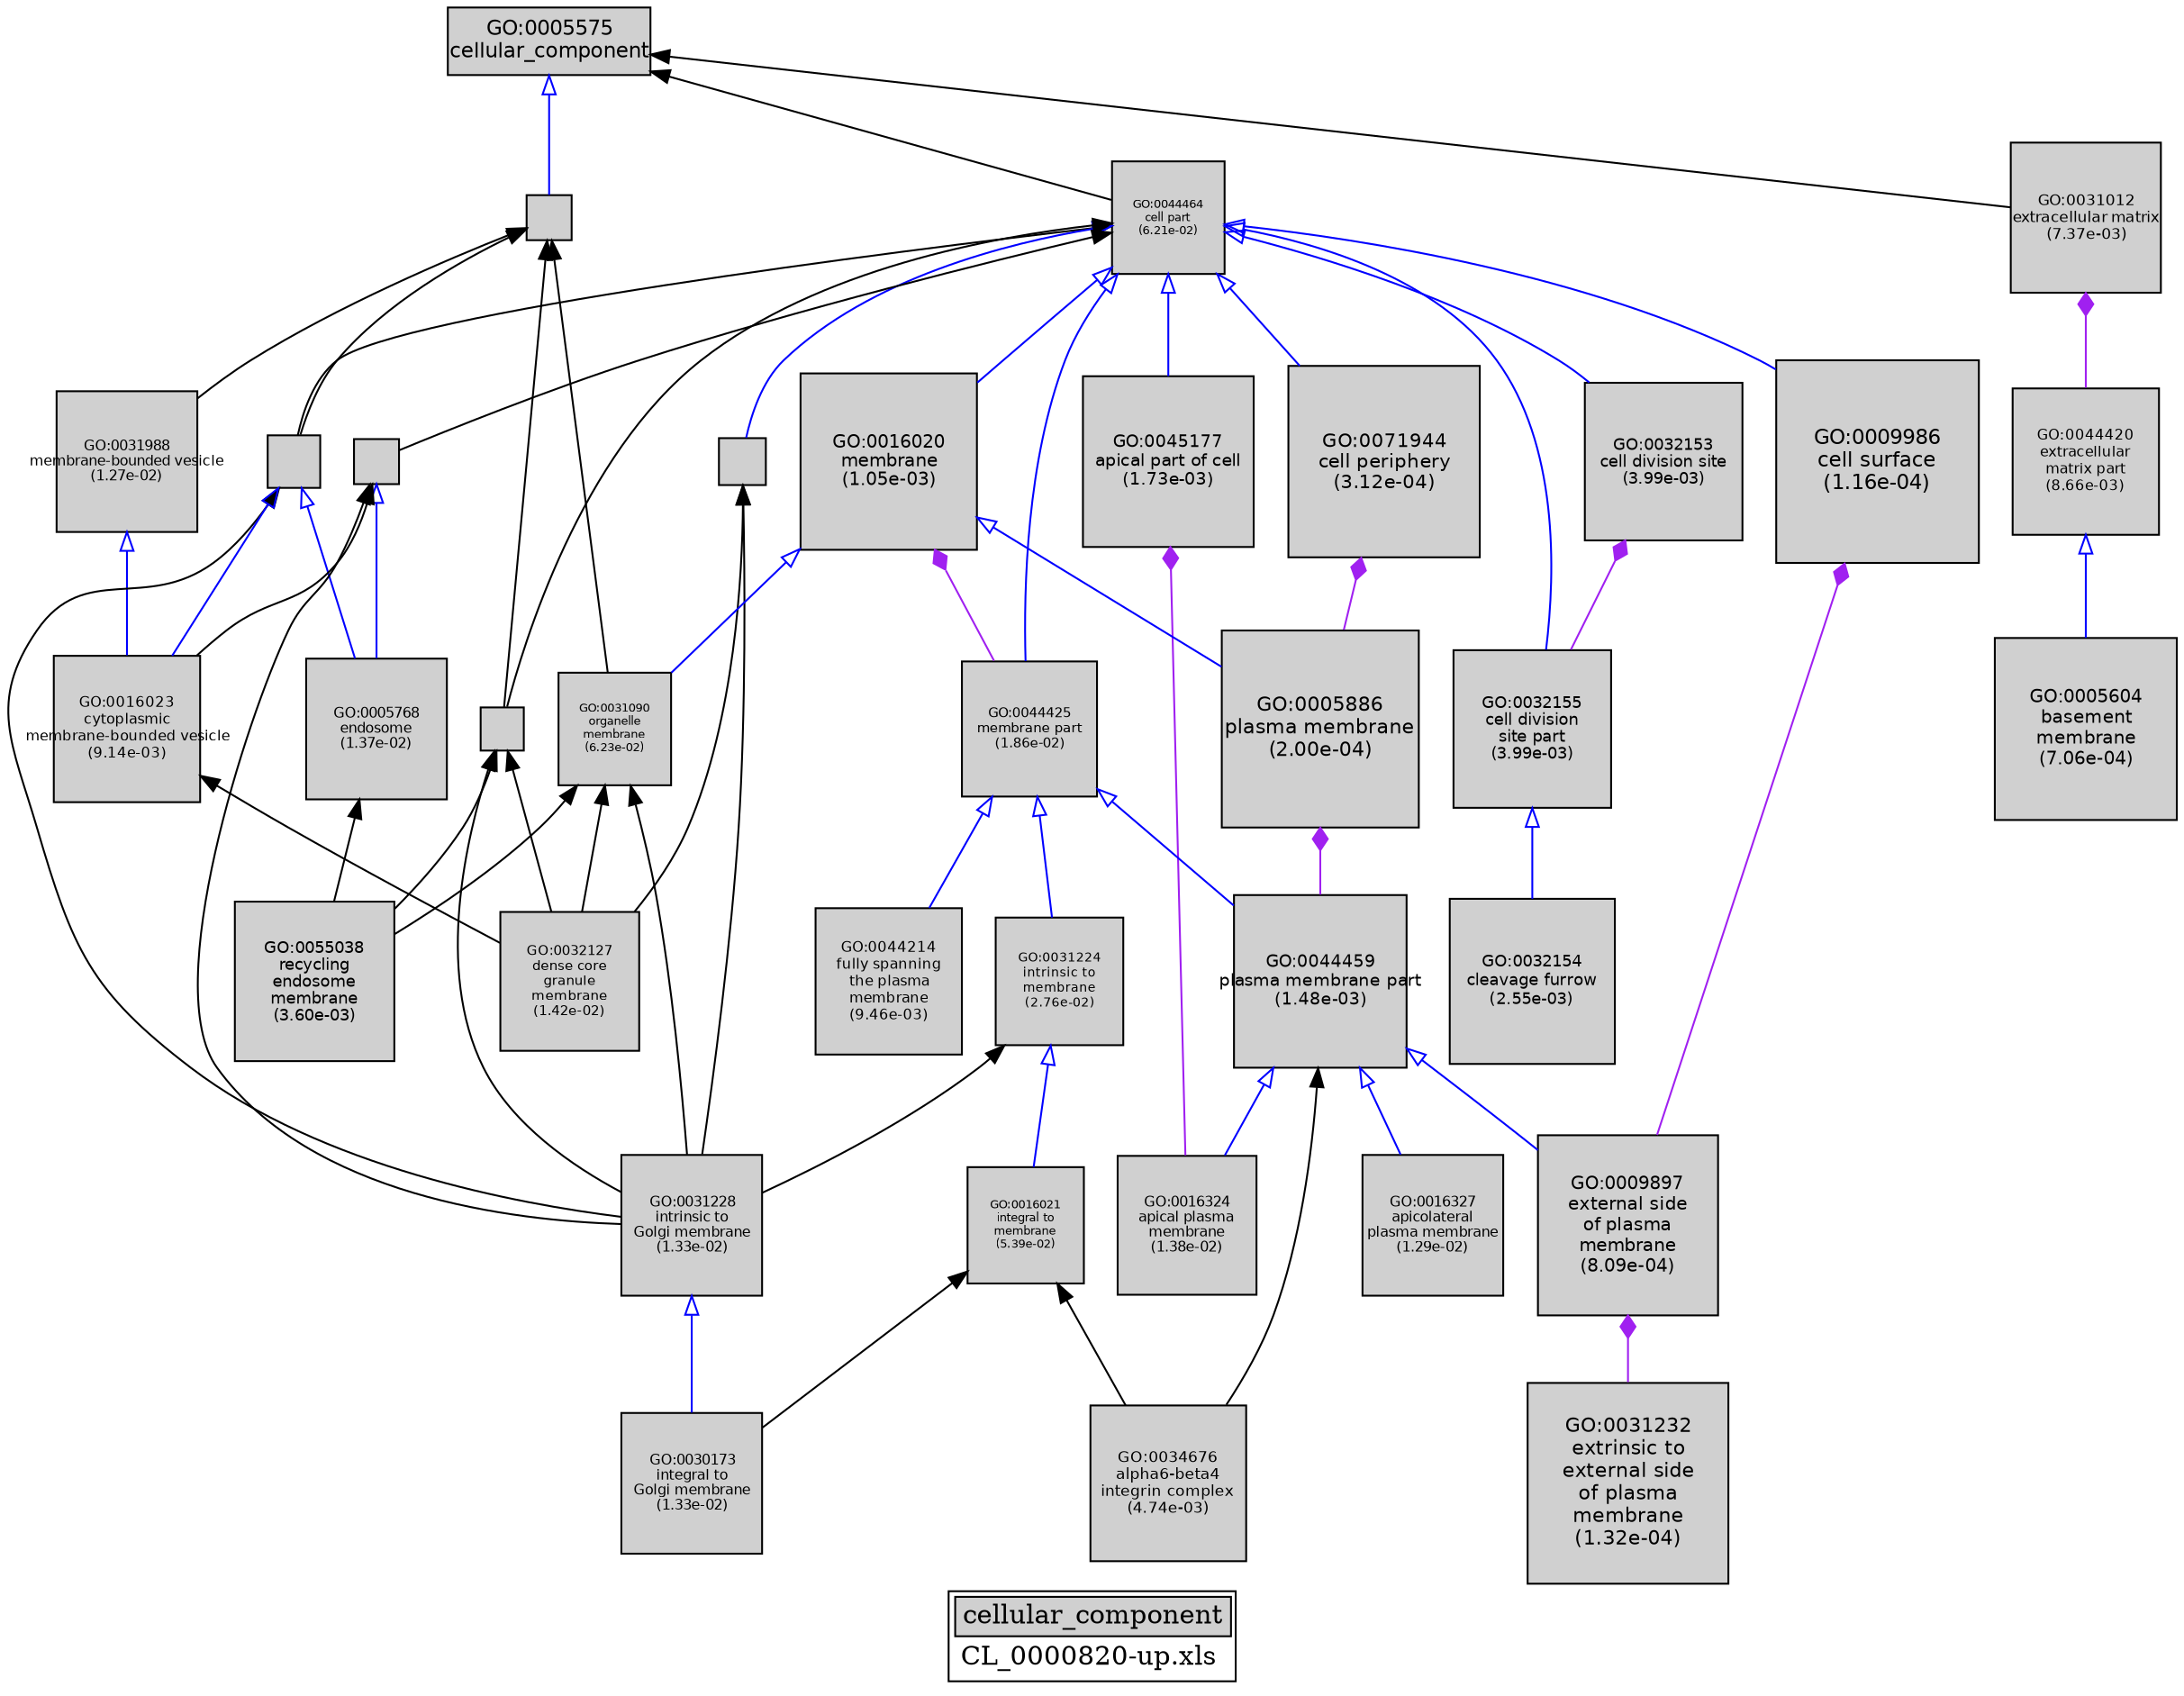 digraph "cellular_component" {
graph [ bgcolor = "#FFFFFF", label = <<TABLE COLOR="black" BGCOLOR="white"><TR><TD COLSPAN="2" BGCOLOR="#D0D0D0"><FONT COLOR="black">cellular_component</FONT></TD></TR><TR><TD BORDER="0">CL_0000820-up.xls</TD></TR></TABLE>> ];
node [ fontname = "Helvetica" ];

subgraph "nodes" {

node [ style = "filled", fixedsize = "true", width = 1, shape = "box", fontsize = 9, fillcolor = "#D0D0D0", fontcolor = "black", color = "black" ];

"GO:0031988" [ URL = "#GO:0031988", label = <<TABLE BORDER="0"><TR><TD>GO:0031988<BR/>membrane-bounded vesicle<BR/>(1.27e-02)</TD></TR></TABLE>>, width = 1.04365384347, shape = "box", fontsize = 7.51430767299, height = 1.04365384347 ];
"GO:0031228" [ URL = "#GO:0031228", label = <<TABLE BORDER="0"><TR><TD>GO:0031228<BR/>intrinsic to<BR/>Golgi membrane<BR/>(1.33e-02)</TD></TR></TABLE>>, width = 1.03846382931, shape = "box", fontsize = 7.47693957105, height = 1.03846382931 ];
"GO:0034676" [ URL = "#GO:0034676", label = <<TABLE BORDER="0"><TR><TD>GO:0034676<BR/>alpha6-beta4<BR/>integrin complex<BR/>(4.74e-03)</TD></TR></TABLE>>, width = 1.15446826544, shape = "box", fontsize = 8.31217151115, height = 1.15446826544 ];
"GO:0044464" [ URL = "#GO:0044464", label = <<TABLE BORDER="0"><TR><TD>GO:0044464<BR/>cell part<BR/>(6.21e-02)</TD></TR></TABLE>>, width = 0.834744180983, shape = "box", fontsize = 6.01015810308, height = 0.834744180983 ];
"GO:0043226" [ URL = "#GO:0043226", label = "", width = 0.334790569971, shape = "box", height = 0.334790569971 ];
"GO:0055038" [ URL = "#GO:0055038", label = <<TABLE BORDER="0"><TR><TD>GO:0055038<BR/>recycling<BR/>endosome<BR/>membrane<BR/>(3.60e-03)</TD></TR></TABLE>>, width = 1.18358757334, shape = "box", fontsize = 8.52183052804, height = 1.18358757334 ];
"GO:0031012" [ URL = "#GO:0031012", label = <<TABLE BORDER="0"><TR><TD>GO:0031012<BR/>extracellular matrix<BR/>(7.37e-03)</TD></TR></TABLE>>, width = 1.10616262399, shape = "box", fontsize = 7.96437089275, height = 1.10616262399 ];
"GO:0043231" [ URL = "#GO:0043231", label = "", width = 0.392413238534, shape = "box", height = 0.392413238534 ];
"GO:0009897" [ URL = "#GO:0009897", label = <<TABLE BORDER="0"><TR><TD>GO:0009897<BR/>external side<BR/>of plasma<BR/>membrane<BR/>(8.09e-04)</TD></TR></TABLE>>, width = 1.33039308166, shape = "box", fontsize = 9.57883018797, height = 1.33039308166 ];
"GO:0012505" [ URL = "#GO:0012505", label = "", width = 0.354090344551, shape = "box", height = 0.354090344551 ];
"GO:0031090" [ URL = "#GO:0031090", label = <<TABLE BORDER="0"><TR><TD>GO:0031090<BR/>organelle<BR/>membrane<BR/>(6.23e-02)</TD></TR></TABLE>>, width = 0.834445783469, shape = "box", fontsize = 6.00800964097, height = 0.834445783469 ];
"GO:0005768" [ URL = "#GO:0005768", label = <<TABLE BORDER="0"><TR><TD>GO:0005768<BR/>endosome<BR/>(1.37e-02)</TD></TR></TABLE>>, width = 1.03475956771, shape = "box", fontsize = 7.45026888748, height = 1.03475956771 ];
"GO:0016324" [ URL = "#GO:0016324", label = <<TABLE BORDER="0"><TR><TD>GO:0016324<BR/>apical plasma<BR/>membrane<BR/>(1.38e-02)</TD></TR></TABLE>>, width = 1.03387688981, shape = "box", fontsize = 7.44391360662, height = 1.03387688981 ];
"GO:0044459" [ URL = "#GO:0044459", label = <<TABLE BORDER="0"><TR><TD>GO:0044459<BR/>plasma membrane part<BR/>(1.48e-03)</TD></TR></TABLE>>, width = 1.27303307629, shape = "box", fontsize = 9.1658381493, height = 1.27303307629 ];
"GO:0045177" [ URL = "#GO:0045177", label = <<TABLE BORDER="0"><TR><TD>GO:0045177<BR/>apical part of cell<BR/>(1.73e-03)</TD></TR></TABLE>>, width = 1.25788969406, shape = "box", fontsize = 9.05680579721, height = 1.25788969406 ];
"GO:0031232" [ URL = "#GO:0031232", label = <<TABLE BORDER="0"><TR><TD>GO:0031232<BR/>extrinsic to<BR/>external side<BR/>of plasma<BR/>membrane<BR/>(1.32e-04)</TD></TR></TABLE>>, width = 1.48912673332, shape = "box", fontsize = 10.7217124799, height = 1.48912673332 ];
"GO:0009986" [ URL = "#GO:0009986", label = <<TABLE BORDER="0"><TR><TD>GO:0009986<BR/>cell surface<BR/>(1.16e-04)</TD></TR></TABLE>>, width = 1.5, shape = "box", fontsize = 10.8, height = 1.5 ];
"GO:0044444" [ URL = "#GO:0044444", label = "", width = 0.326992023325, shape = "box", height = 0.326992023325 ];
"GO:0005886" [ URL = "#GO:0005886", label = <<TABLE BORDER="0"><TR><TD>GO:0005886<BR/>plasma membrane<BR/>(2.00e-04)</TD></TR></TABLE>>, width = 1.45446986765, shape = "box", fontsize = 10.4721830471, height = 1.45446986765 ];
"GO:0071944" [ URL = "#GO:0071944", label = <<TABLE BORDER="0"><TR><TD>GO:0071944<BR/>cell periphery<BR/>(3.12e-04)</TD></TR></TABLE>>, width = 1.41608967449, shape = "box", fontsize = 10.1958456563, height = 1.41608967449 ];
"GO:0044425" [ URL = "#GO:0044425", label = <<TABLE BORDER="0"><TR><TD>GO:0044425<BR/>membrane part<BR/>(1.86e-02)</TD></TR></TABLE>>, width = 0.997729756672, shape = "box", fontsize = 7.18365424804, height = 0.997729756672 ];
"GO:0032153" [ URL = "#GO:0032153", label = <<TABLE BORDER="0"><TR><TD>GO:0032153<BR/>cell division site<BR/>(3.99e-03)</TD></TR></TABLE>>, width = 1.172857405, shape = "box", fontsize = 8.44457331598, height = 1.172857405 ];
"GO:0032155" [ URL = "#GO:0032155", label = <<TABLE BORDER="0"><TR><TD>GO:0032155<BR/>cell division<BR/>site part<BR/>(3.99e-03)</TD></TR></TABLE>>, width = 1.172857405, shape = "box", fontsize = 8.44457331598, height = 1.172857405 ];
"GO:0016023" [ URL = "#GO:0016023", label = <<TABLE BORDER="0"><TR><TD>GO:0016023<BR/>cytoplasmic<BR/>membrane-bounded vesicle<BR/>(9.14e-03)</TD></TR></TABLE>>, width = 1.08195296576, shape = "box", fontsize = 7.79006135346, height = 1.08195296576 ];
"GO:0030173" [ URL = "#GO:0030173", label = <<TABLE BORDER="0"><TR><TD>GO:0030173<BR/>integral to<BR/>Golgi membrane<BR/>(1.33e-02)</TD></TR></TABLE>>, width = 1.03846382931, shape = "box", fontsize = 7.47693957105, height = 1.03846382931 ];
"GO:0016020" [ URL = "#GO:0016020", label = <<TABLE BORDER="0"><TR><TD>GO:0016020<BR/>membrane<BR/>(1.05e-03)</TD></TR></TABLE>>, width = 1.30613750441, shape = "box", fontsize = 9.40419003176, height = 1.30613750441 ];
"GO:0005575" [ URL = "#GO:0005575", label = <<TABLE BORDER="0"><TR><TD>GO:0005575<BR/>cellular_component</TD></TR></TABLE>>, width = 1.5, shape = "box", fontsize = 10.8 ];
"GO:0044446" [ URL = "#GO:0044446", label = "", width = 0.325342322487, shape = "box", height = 0.325342322487 ];
"GO:0044420" [ URL = "#GO:0044420", label = <<TABLE BORDER="0"><TR><TD>GO:0044420<BR/>extracellular<BR/>matrix part<BR/>(8.66e-03)</TD></TR></TABLE>>, width = 1.08806472708, shape = "box", fontsize = 7.83406603501, height = 1.08806472708 ];
"GO:0031224" [ URL = "#GO:0031224", label = <<TABLE BORDER="0"><TR><TD>GO:0031224<BR/>intrinsic to<BR/>membrane<BR/>(2.76e-02)</TD></TR></TABLE>>, width = 0.94741039603, shape = "box", fontsize = 6.82135485142, height = 0.94741039603 ];
"GO:0044214" [ URL = "#GO:0044214", label = <<TABLE BORDER="0"><TR><TD>GO:0044214<BR/>fully spanning<BR/>the plasma<BR/>membrane<BR/>(9.46e-03)</TD></TR></TABLE>>, width = 1.0779830506, shape = "box", fontsize = 7.76147796435, height = 1.0779830506 ];
"GO:0032127" [ URL = "#GO:0032127", label = <<TABLE BORDER="0"><TR><TD>GO:0032127<BR/>dense core<BR/>granule<BR/>membrane<BR/>(1.42e-02)</TD></TR></TABLE>>, width = 1.03073042157, shape = "box", fontsize = 7.42125903534, height = 1.03073042157 ];
"GO:0032154" [ URL = "#GO:0032154", label = <<TABLE BORDER="0"><TR><TD>GO:0032154<BR/>cleavage furrow<BR/>(2.55e-03)</TD></TR></TABLE>>, width = 1.2190767277, shape = "box", fontsize = 8.77735243942, height = 1.2190767277 ];
"GO:0016021" [ URL = "#GO:0016021", label = <<TABLE BORDER="0"><TR><TD>GO:0016021<BR/>integral to<BR/>membrane<BR/>(5.39e-02)</TD></TR></TABLE>>, width = 0.855642147224, shape = "box", fontsize = 6.16062346001, height = 0.855642147224 ];
"GO:0016327" [ URL = "#GO:0016327", label = <<TABLE BORDER="0"><TR><TD>GO:0016327<BR/>apicolateral<BR/>plasma membrane<BR/>(1.29e-02)</TD></TR></TABLE>>, width = 1.04181116185, shape = "box", fontsize = 7.50104036536, height = 1.04181116185 ];
"GO:0005604" [ URL = "#GO:0005604", label = <<TABLE BORDER="0"><TR><TD>GO:0005604<BR/>basement<BR/>membrane<BR/>(7.06e-04)</TD></TR></TABLE>>, width = 1.34293702628, shape = "box", fontsize = 9.66914658924, height = 1.34293702628 ];
}
subgraph "edges" {


edge [ dir = "back", weight = 1 ];
subgraph "regulates" {


edge [ color = "cyan", arrowtail = "none" ];
subgraph "positive" {


edge [ color = "green", arrowtail = "vee" ];
}
subgraph "negative" {


edge [ color = "red", arrowtail = "tee" ];
}
}
subgraph "part_of" {


edge [ color = "purple", arrowtail = "diamond", weight = 2.5 ];
"GO:0009897" -> "GO:0031232";
"GO:0016020" -> "GO:0044425";
"GO:0005886" -> "GO:0044459";
"GO:0032153" -> "GO:0032155";
"GO:0071944" -> "GO:0005886";
"GO:0045177" -> "GO:0016324";
"GO:0031012" -> "GO:0044420";
"GO:0009986" -> "GO:0009897";
}
subgraph "is_a" {


edge [ color = "blue", arrowtail = "empty", weight = 5.0 ];
"GO:0044425" -> "GO:0044459";
"GO:0031224" -> "GO:0016021";
"GO:0044459" -> "GO:0009897";
"GO:0031228" -> "GO:0030173";
"GO:0044464" -> "GO:0032153";
"GO:0043231" -> "GO:0005768";
"GO:0044464" -> "GO:0016020";
"GO:0044464" -> "GO:0009986";
"GO:0016020" -> "GO:0005886";
"GO:0044459" -> "GO:0016327";
"GO:0016020" -> "GO:0031090";
"GO:0044459" -> "GO:0016324";
"GO:0044425" -> "GO:0031224";
"GO:0043231" -> "GO:0016023";
"GO:0032155" -> "GO:0032154";
"GO:0044464" -> "GO:0071944";
"GO:0044464" -> "GO:0044425";
"GO:0044464" -> "GO:0032155";
"GO:0044464" -> "GO:0045177";
"GO:0044420" -> "GO:0005604";
"GO:0044444" -> "GO:0005768";
"GO:0005575" -> "GO:0043226";
"GO:0044464" -> "GO:0012505";
"GO:0044425" -> "GO:0044214";
"GO:0031988" -> "GO:0016023";
}
"GO:0044459" -> "GO:0034676";
"GO:0031090" -> "GO:0055038";
"GO:0016021" -> "GO:0030173";
"GO:0016021" -> "GO:0034676";
"GO:0044464" -> "GO:0044446";
"GO:0031224" -> "GO:0031228";
"GO:0005575" -> "GO:0044464";
"GO:0043226" -> "GO:0031090";
"GO:0044446" -> "GO:0032127";
"GO:0044446" -> "GO:0031228";
"GO:0043231" -> "GO:0031228";
"GO:0012505" -> "GO:0032127";
"GO:0016023" -> "GO:0032127";
"GO:0043226" -> "GO:0044446";
"GO:0044464" -> "GO:0043231";
"GO:0012505" -> "GO:0031228";
"GO:0031090" -> "GO:0032127";
"GO:0044444" -> "GO:0016023";
"GO:0031090" -> "GO:0031228";
"GO:0044464" -> "GO:0044444";
"GO:0043226" -> "GO:0043231";
"GO:0044446" -> "GO:0055038";
"GO:0044444" -> "GO:0031228";
"GO:0005768" -> "GO:0055038";
"GO:0005575" -> "GO:0031012";
"GO:0043226" -> "GO:0031988";
}
}
